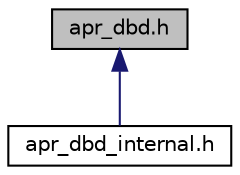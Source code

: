 digraph "apr_dbd.h"
{
 // LATEX_PDF_SIZE
  edge [fontname="Helvetica",fontsize="10",labelfontname="Helvetica",labelfontsize="10"];
  node [fontname="Helvetica",fontsize="10",shape=record];
  Node1 [label="apr_dbd.h",height=0.2,width=0.4,color="black", fillcolor="grey75", style="filled", fontcolor="black",tooltip="APR-UTIL DBD library."];
  Node1 -> Node2 [dir="back",color="midnightblue",fontsize="10",style="solid",fontname="Helvetica"];
  Node2 [label="apr_dbd_internal.h",height=0.2,width=0.4,color="black", fillcolor="white", style="filled",URL="$apr__dbd__internal_8h_source.html",tooltip=" "];
}
